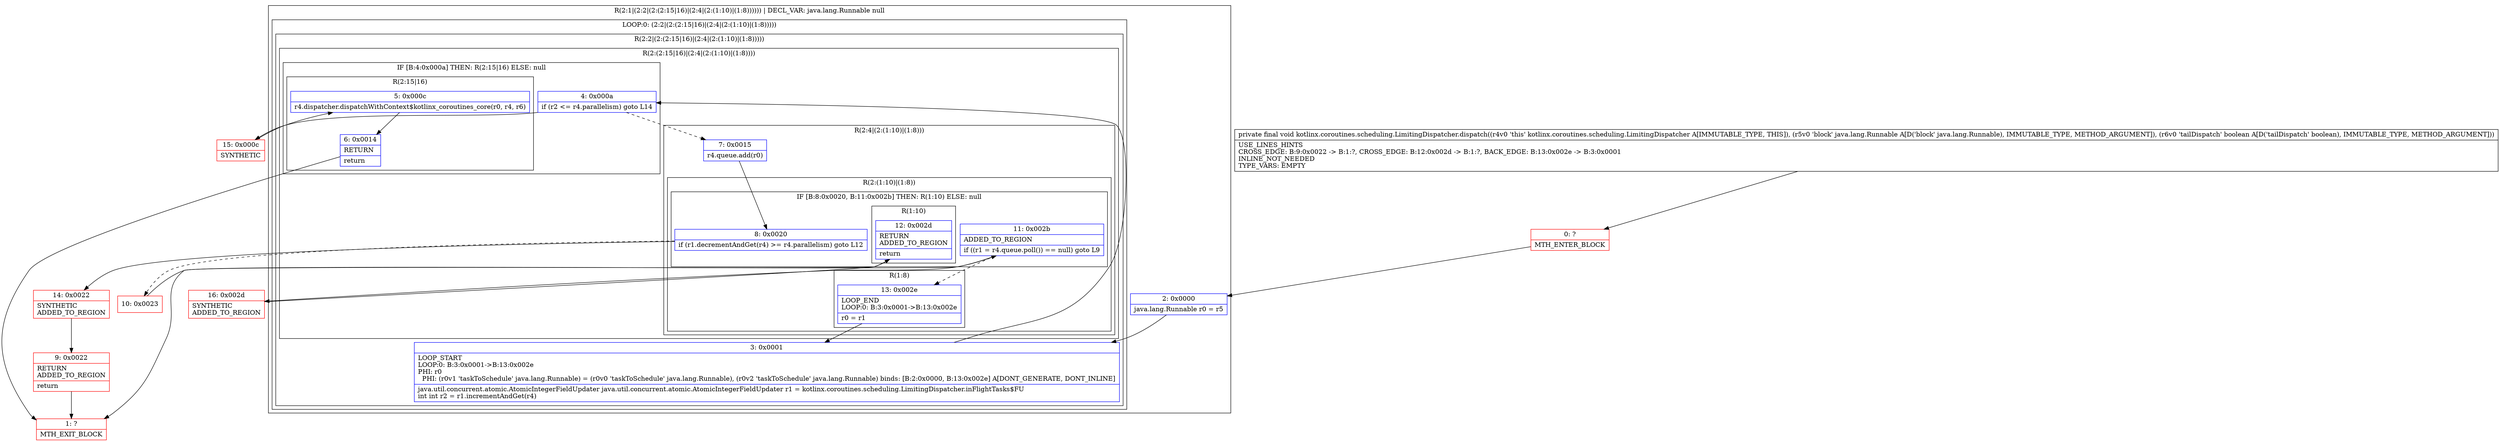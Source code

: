 digraph "CFG forkotlinx.coroutines.scheduling.LimitingDispatcher.dispatch(Ljava\/lang\/Runnable;Z)V" {
subgraph cluster_Region_2992522 {
label = "R(2:1|(2:2|(2:(2:15|16)|(2:4|(2:(1:10)|(1:8)))))) | DECL_VAR: java.lang.Runnable null\l";
node [shape=record,color=blue];
Node_2 [shape=record,label="{2\:\ 0x0000|java.lang.Runnable r0 = r5\l}"];
subgraph cluster_LoopRegion_1307283661 {
label = "LOOP:0: (2:2|(2:(2:15|16)|(2:4|(2:(1:10)|(1:8)))))";
node [shape=record,color=blue];
subgraph cluster_Region_2113026120 {
label = "R(2:2|(2:(2:15|16)|(2:4|(2:(1:10)|(1:8)))))";
node [shape=record,color=blue];
Node_3 [shape=record,label="{3\:\ 0x0001|LOOP_START\lLOOP:0: B:3:0x0001\-\>B:13:0x002e\lPHI: r0 \l  PHI: (r0v1 'taskToSchedule' java.lang.Runnable) = (r0v0 'taskToSchedule' java.lang.Runnable), (r0v2 'taskToSchedule' java.lang.Runnable) binds: [B:2:0x0000, B:13:0x002e] A[DONT_GENERATE, DONT_INLINE]\l|java.util.concurrent.atomic.AtomicIntegerFieldUpdater java.util.concurrent.atomic.AtomicIntegerFieldUpdater r1 = kotlinx.coroutines.scheduling.LimitingDispatcher.inFlightTasks$FU\lint int r2 = r1.incrementAndGet(r4)\l}"];
subgraph cluster_Region_351843139 {
label = "R(2:(2:15|16)|(2:4|(2:(1:10)|(1:8))))";
node [shape=record,color=blue];
subgraph cluster_IfRegion_1765412717 {
label = "IF [B:4:0x000a] THEN: R(2:15|16) ELSE: null";
node [shape=record,color=blue];
Node_4 [shape=record,label="{4\:\ 0x000a|if (r2 \<= r4.parallelism) goto L14\l}"];
subgraph cluster_Region_811036510 {
label = "R(2:15|16)";
node [shape=record,color=blue];
Node_5 [shape=record,label="{5\:\ 0x000c|r4.dispatcher.dispatchWithContext$kotlinx_coroutines_core(r0, r4, r6)\l}"];
Node_6 [shape=record,label="{6\:\ 0x0014|RETURN\l|return\l}"];
}
}
subgraph cluster_Region_285123108 {
label = "R(2:4|(2:(1:10)|(1:8)))";
node [shape=record,color=blue];
Node_7 [shape=record,label="{7\:\ 0x0015|r4.queue.add(r0)\l}"];
subgraph cluster_Region_348919083 {
label = "R(2:(1:10)|(1:8))";
node [shape=record,color=blue];
subgraph cluster_IfRegion_1654432255 {
label = "IF [B:8:0x0020, B:11:0x002b] THEN: R(1:10) ELSE: null";
node [shape=record,color=blue];
Node_8 [shape=record,label="{8\:\ 0x0020|if (r1.decrementAndGet(r4) \>= r4.parallelism) goto L12\l}"];
Node_11 [shape=record,label="{11\:\ 0x002b|ADDED_TO_REGION\l|if ((r1 = r4.queue.poll()) == null) goto L9\l}"];
subgraph cluster_Region_1386906473 {
label = "R(1:10)";
node [shape=record,color=blue];
Node_12 [shape=record,label="{12\:\ 0x002d|RETURN\lADDED_TO_REGION\l|return\l}"];
}
}
subgraph cluster_Region_1330255726 {
label = "R(1:8)";
node [shape=record,color=blue];
Node_13 [shape=record,label="{13\:\ 0x002e|LOOP_END\lLOOP:0: B:3:0x0001\-\>B:13:0x002e\l|r0 = r1\l}"];
}
}
}
}
}
}
}
Node_0 [shape=record,color=red,label="{0\:\ ?|MTH_ENTER_BLOCK\l}"];
Node_10 [shape=record,color=red,label="{10\:\ 0x0023}"];
Node_16 [shape=record,color=red,label="{16\:\ 0x002d|SYNTHETIC\lADDED_TO_REGION\l}"];
Node_1 [shape=record,color=red,label="{1\:\ ?|MTH_EXIT_BLOCK\l}"];
Node_14 [shape=record,color=red,label="{14\:\ 0x0022|SYNTHETIC\lADDED_TO_REGION\l}"];
Node_9 [shape=record,color=red,label="{9\:\ 0x0022|RETURN\lADDED_TO_REGION\l|return\l}"];
Node_15 [shape=record,color=red,label="{15\:\ 0x000c|SYNTHETIC\l}"];
MethodNode[shape=record,label="{private final void kotlinx.coroutines.scheduling.LimitingDispatcher.dispatch((r4v0 'this' kotlinx.coroutines.scheduling.LimitingDispatcher A[IMMUTABLE_TYPE, THIS]), (r5v0 'block' java.lang.Runnable A[D('block' java.lang.Runnable), IMMUTABLE_TYPE, METHOD_ARGUMENT]), (r6v0 'tailDispatch' boolean A[D('tailDispatch' boolean), IMMUTABLE_TYPE, METHOD_ARGUMENT]))  | USE_LINES_HINTS\lCROSS_EDGE: B:9:0x0022 \-\> B:1:?, CROSS_EDGE: B:12:0x002d \-\> B:1:?, BACK_EDGE: B:13:0x002e \-\> B:3:0x0001\lINLINE_NOT_NEEDED\lTYPE_VARS: EMPTY\l}"];
MethodNode -> Node_0;Node_2 -> Node_3;
Node_3 -> Node_4;
Node_4 -> Node_7[style=dashed];
Node_4 -> Node_15;
Node_5 -> Node_6;
Node_6 -> Node_1;
Node_7 -> Node_8;
Node_8 -> Node_10[style=dashed];
Node_8 -> Node_14;
Node_11 -> Node_13[style=dashed];
Node_11 -> Node_16;
Node_12 -> Node_1;
Node_13 -> Node_3;
Node_0 -> Node_2;
Node_10 -> Node_11;
Node_16 -> Node_12;
Node_14 -> Node_9;
Node_9 -> Node_1;
Node_15 -> Node_5;
}

